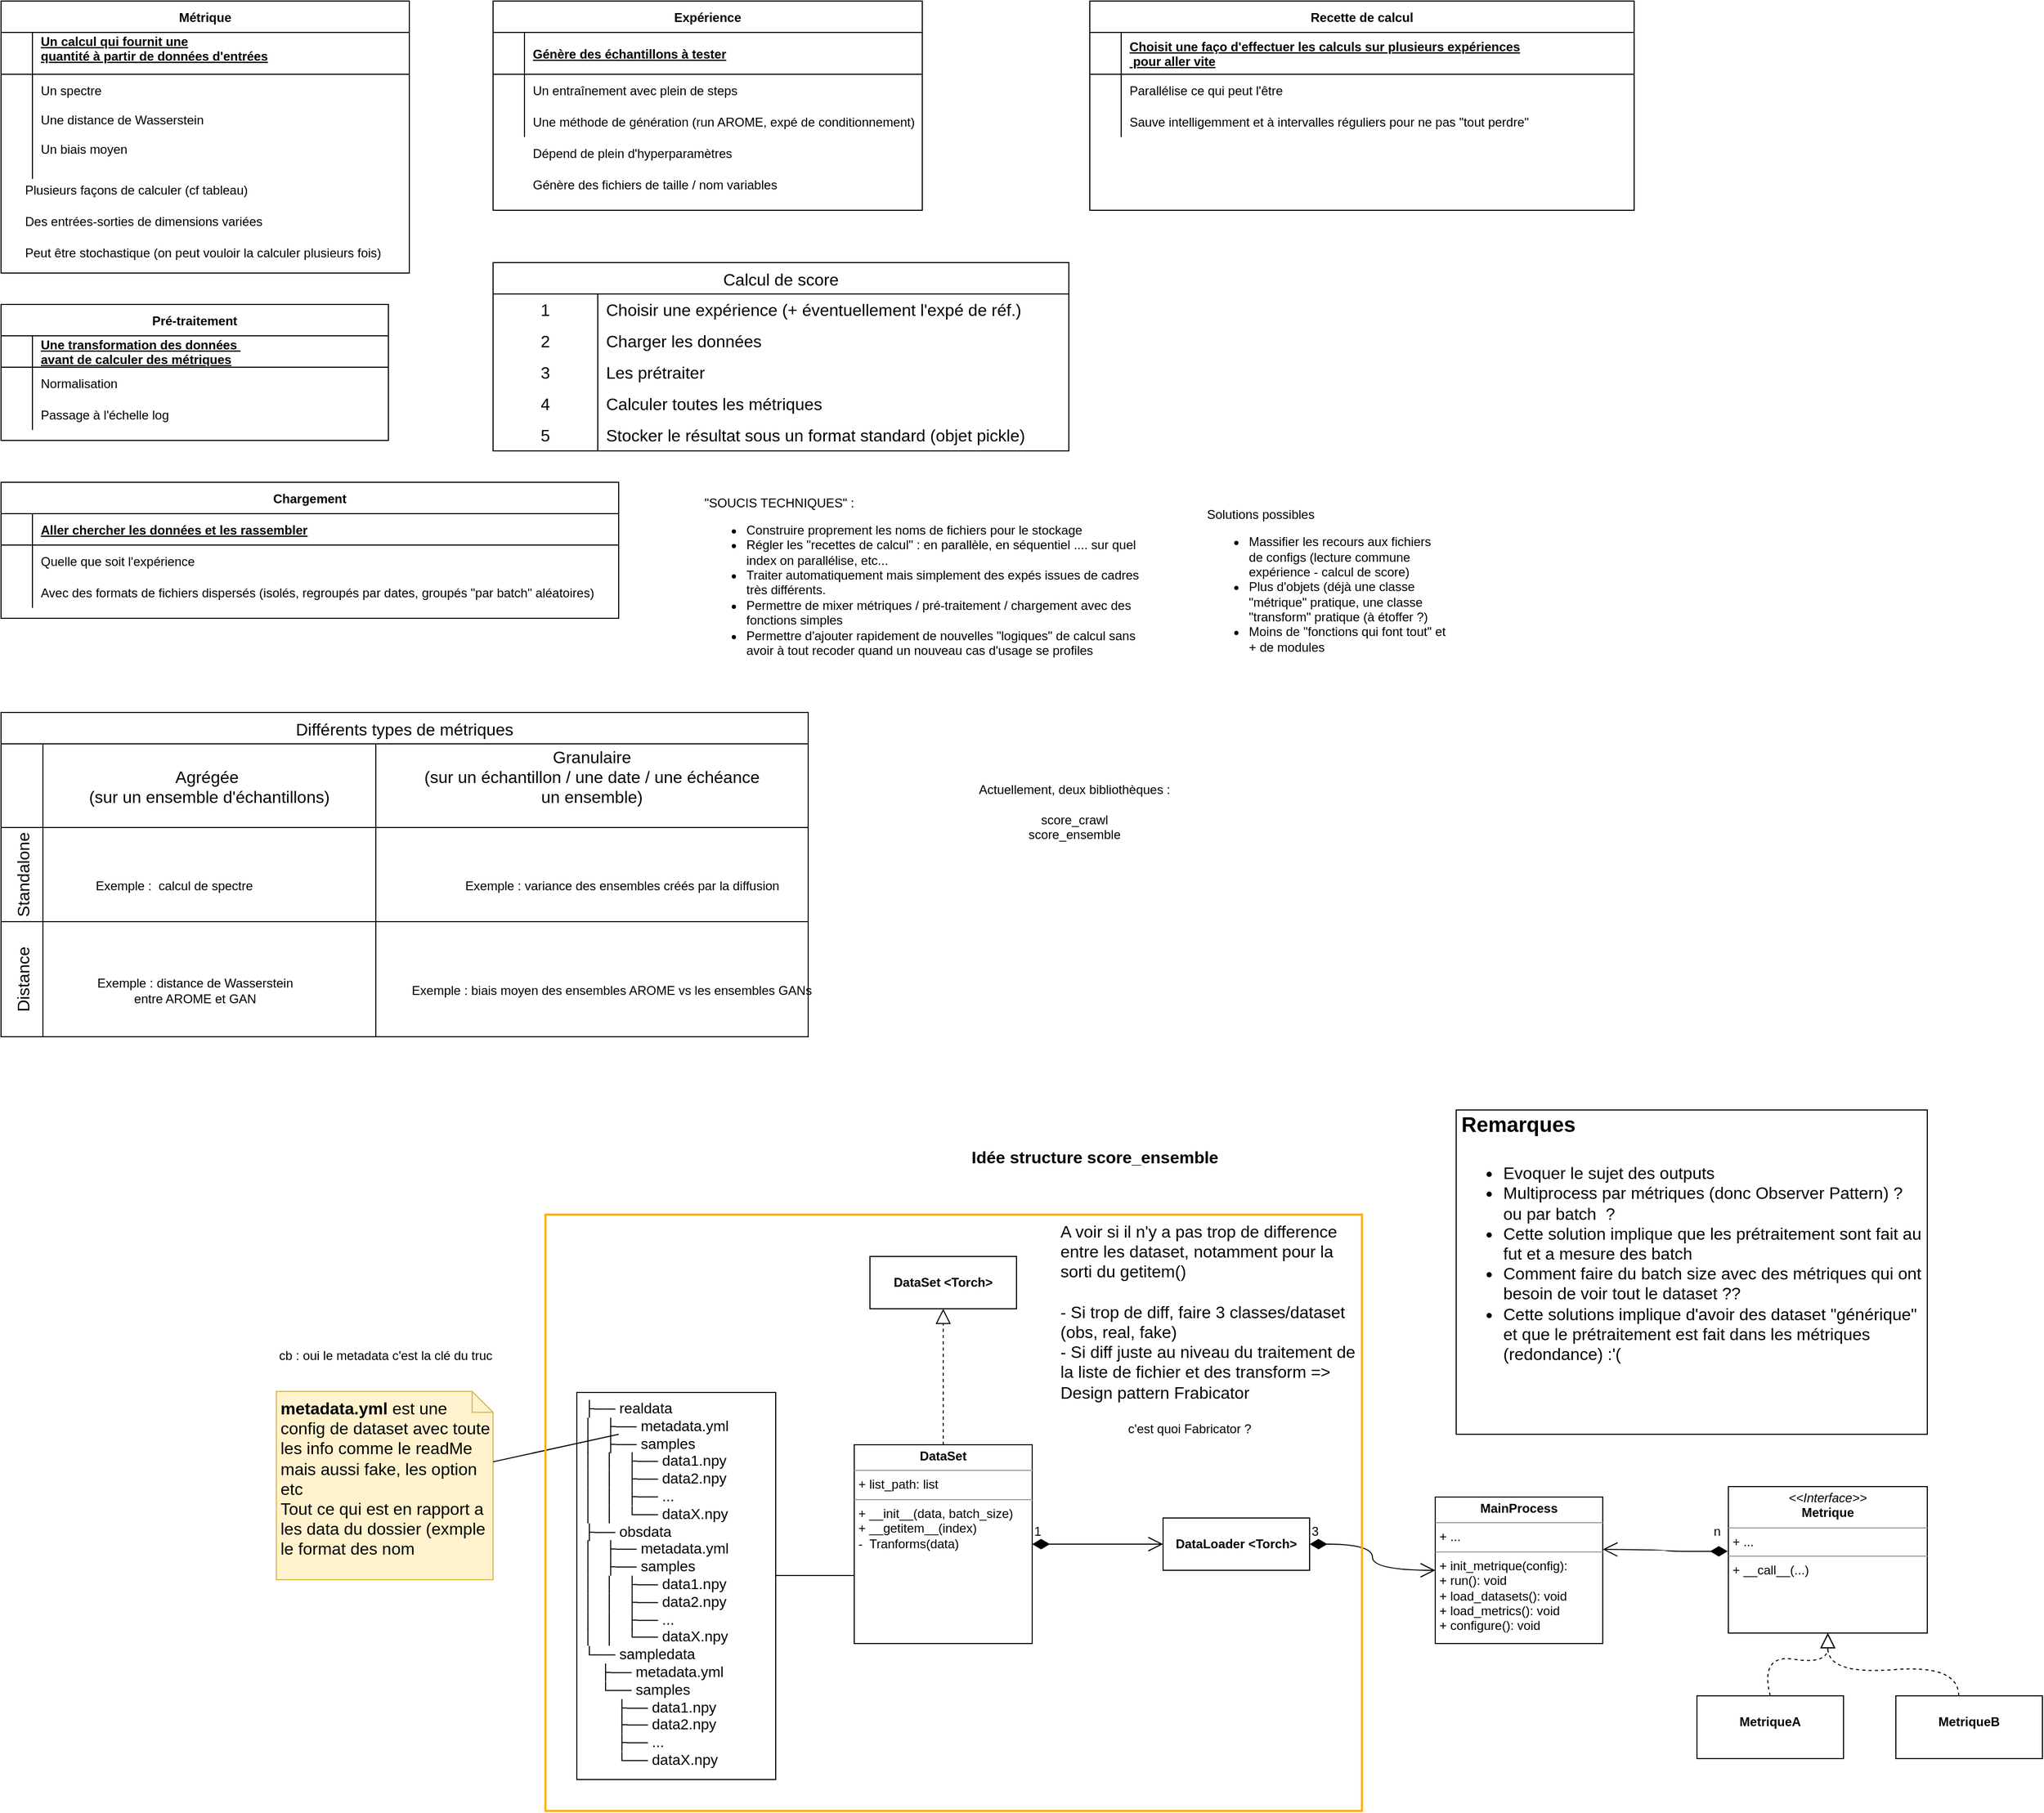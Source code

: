 <mxfile version="22.1.7" type="github">
  <diagram id="R2lEEEUBdFMjLlhIrx00" name="Page-1">
    <mxGraphModel dx="2373" dy="1340" grid="1" gridSize="10" guides="1" tooltips="1" connect="1" arrows="1" fold="1" page="1" pageScale="1" pageWidth="850" pageHeight="1100" math="0" shadow="0" extFonts="Permanent Marker^https://fonts.googleapis.com/css?family=Permanent+Marker">
      <root>
        <mxCell id="0" />
        <mxCell id="1" parent="0" />
        <mxCell id="C-vyLk0tnHw3VtMMgP7b-13" value="Pré-traitement" style="shape=table;startSize=30;container=1;collapsible=1;childLayout=tableLayout;fixedRows=1;rowLines=0;fontStyle=1;align=center;resizeLast=1;" parent="1" vertex="1">
          <mxGeometry x="10" y="300" width="370" height="130" as="geometry" />
        </mxCell>
        <mxCell id="C-vyLk0tnHw3VtMMgP7b-14" value="" style="shape=partialRectangle;collapsible=0;dropTarget=0;pointerEvents=0;fillColor=none;points=[[0,0.5],[1,0.5]];portConstraint=eastwest;top=0;left=0;right=0;bottom=1;" parent="C-vyLk0tnHw3VtMMgP7b-13" vertex="1">
          <mxGeometry y="30" width="370" height="30" as="geometry" />
        </mxCell>
        <mxCell id="C-vyLk0tnHw3VtMMgP7b-15" value="" style="shape=partialRectangle;overflow=hidden;connectable=0;fillColor=none;top=0;left=0;bottom=0;right=0;fontStyle=1;" parent="C-vyLk0tnHw3VtMMgP7b-14" vertex="1">
          <mxGeometry width="30" height="30" as="geometry">
            <mxRectangle width="30" height="30" as="alternateBounds" />
          </mxGeometry>
        </mxCell>
        <mxCell id="C-vyLk0tnHw3VtMMgP7b-16" value="Une transformation des données &#xa;avant de calculer des métriques" style="shape=partialRectangle;overflow=hidden;connectable=0;fillColor=none;top=0;left=0;bottom=0;right=0;align=left;spacingLeft=6;fontStyle=5;" parent="C-vyLk0tnHw3VtMMgP7b-14" vertex="1">
          <mxGeometry x="30" width="340" height="30" as="geometry">
            <mxRectangle width="340" height="30" as="alternateBounds" />
          </mxGeometry>
        </mxCell>
        <mxCell id="C-vyLk0tnHw3VtMMgP7b-17" value="" style="shape=partialRectangle;collapsible=0;dropTarget=0;pointerEvents=0;fillColor=none;points=[[0,0.5],[1,0.5]];portConstraint=eastwest;top=0;left=0;right=0;bottom=0;" parent="C-vyLk0tnHw3VtMMgP7b-13" vertex="1">
          <mxGeometry y="60" width="370" height="30" as="geometry" />
        </mxCell>
        <mxCell id="C-vyLk0tnHw3VtMMgP7b-18" value="" style="shape=partialRectangle;overflow=hidden;connectable=0;fillColor=none;top=0;left=0;bottom=0;right=0;" parent="C-vyLk0tnHw3VtMMgP7b-17" vertex="1">
          <mxGeometry width="30" height="30" as="geometry">
            <mxRectangle width="30" height="30" as="alternateBounds" />
          </mxGeometry>
        </mxCell>
        <mxCell id="C-vyLk0tnHw3VtMMgP7b-19" value="Normalisation" style="shape=partialRectangle;overflow=hidden;connectable=0;fillColor=none;top=0;left=0;bottom=0;right=0;align=left;spacingLeft=6;" parent="C-vyLk0tnHw3VtMMgP7b-17" vertex="1">
          <mxGeometry x="30" width="340" height="30" as="geometry">
            <mxRectangle width="340" height="30" as="alternateBounds" />
          </mxGeometry>
        </mxCell>
        <mxCell id="C-vyLk0tnHw3VtMMgP7b-20" value="" style="shape=partialRectangle;collapsible=0;dropTarget=0;pointerEvents=0;fillColor=none;points=[[0,0.5],[1,0.5]];portConstraint=eastwest;top=0;left=0;right=0;bottom=0;" parent="C-vyLk0tnHw3VtMMgP7b-13" vertex="1">
          <mxGeometry y="90" width="370" height="30" as="geometry" />
        </mxCell>
        <mxCell id="C-vyLk0tnHw3VtMMgP7b-21" value="" style="shape=partialRectangle;overflow=hidden;connectable=0;fillColor=none;top=0;left=0;bottom=0;right=0;" parent="C-vyLk0tnHw3VtMMgP7b-20" vertex="1">
          <mxGeometry width="30" height="30" as="geometry">
            <mxRectangle width="30" height="30" as="alternateBounds" />
          </mxGeometry>
        </mxCell>
        <mxCell id="C-vyLk0tnHw3VtMMgP7b-22" value="Passage à l&#39;échelle log" style="shape=partialRectangle;overflow=hidden;connectable=0;fillColor=none;top=0;left=0;bottom=0;right=0;align=left;spacingLeft=6;" parent="C-vyLk0tnHw3VtMMgP7b-20" vertex="1">
          <mxGeometry x="30" width="340" height="30" as="geometry">
            <mxRectangle width="340" height="30" as="alternateBounds" />
          </mxGeometry>
        </mxCell>
        <mxCell id="C-vyLk0tnHw3VtMMgP7b-23" value="Métrique" style="shape=table;startSize=30;container=1;collapsible=1;childLayout=tableLayout;fixedRows=1;rowLines=0;fontStyle=1;align=center;resizeLast=1;" parent="1" vertex="1">
          <mxGeometry x="10" y="10" width="390" height="260" as="geometry" />
        </mxCell>
        <mxCell id="C-vyLk0tnHw3VtMMgP7b-24" value="" style="shape=partialRectangle;collapsible=0;dropTarget=0;pointerEvents=0;fillColor=none;points=[[0,0.5],[1,0.5]];portConstraint=eastwest;top=0;left=0;right=0;bottom=1;" parent="C-vyLk0tnHw3VtMMgP7b-23" vertex="1">
          <mxGeometry y="30" width="390" height="40" as="geometry" />
        </mxCell>
        <mxCell id="C-vyLk0tnHw3VtMMgP7b-25" value="" style="shape=partialRectangle;overflow=hidden;connectable=0;fillColor=none;top=0;left=0;bottom=0;right=0;fontStyle=1;" parent="C-vyLk0tnHw3VtMMgP7b-24" vertex="1">
          <mxGeometry width="30" height="40" as="geometry">
            <mxRectangle width="30" height="40" as="alternateBounds" />
          </mxGeometry>
        </mxCell>
        <mxCell id="C-vyLk0tnHw3VtMMgP7b-26" value="Un calcul qui fournit une &#xa;quantité à partir de données d&#39;entrées&#xa;&#xa;" style="shape=partialRectangle;overflow=hidden;connectable=0;fillColor=none;top=0;left=0;bottom=0;right=0;align=left;spacingLeft=6;fontStyle=5;" parent="C-vyLk0tnHw3VtMMgP7b-24" vertex="1">
          <mxGeometry x="30" width="360" height="40" as="geometry">
            <mxRectangle width="360" height="40" as="alternateBounds" />
          </mxGeometry>
        </mxCell>
        <mxCell id="C-vyLk0tnHw3VtMMgP7b-27" value="" style="shape=partialRectangle;collapsible=0;dropTarget=0;pointerEvents=0;fillColor=none;points=[[0,0.5],[1,0.5]];portConstraint=eastwest;top=0;left=0;right=0;bottom=0;" parent="C-vyLk0tnHw3VtMMgP7b-23" vertex="1">
          <mxGeometry y="70" width="390" height="100" as="geometry" />
        </mxCell>
        <mxCell id="C-vyLk0tnHw3VtMMgP7b-28" value="" style="shape=partialRectangle;overflow=hidden;connectable=0;fillColor=none;top=0;left=0;bottom=0;right=0;" parent="C-vyLk0tnHw3VtMMgP7b-27" vertex="1">
          <mxGeometry width="30" height="100" as="geometry">
            <mxRectangle width="30" height="100" as="alternateBounds" />
          </mxGeometry>
        </mxCell>
        <mxCell id="C-vyLk0tnHw3VtMMgP7b-29" value="Un spectre&#xa;&#xa;Une distance de Wasserstein&#xa;&#xa;Un biais moyen&#xa;" style="shape=partialRectangle;overflow=hidden;connectable=0;fillColor=none;top=0;left=0;bottom=0;right=0;align=left;spacingLeft=6;" parent="C-vyLk0tnHw3VtMMgP7b-27" vertex="1">
          <mxGeometry x="30" width="360" height="100" as="geometry">
            <mxRectangle width="360" height="100" as="alternateBounds" />
          </mxGeometry>
        </mxCell>
        <mxCell id="Dty2nUIaQpJQFnj-gWar-9" value="Plusieurs façons de calculer (cf tableau)" style="shape=partialRectangle;overflow=hidden;connectable=0;fillColor=none;top=0;left=0;bottom=0;right=0;align=left;spacingLeft=6;" parent="1" vertex="1">
          <mxGeometry x="25" y="180" width="340" height="20" as="geometry">
            <mxRectangle width="340" height="20" as="alternateBounds" />
          </mxGeometry>
        </mxCell>
        <mxCell id="Dty2nUIaQpJQFnj-gWar-10" value="" style="group" parent="1" vertex="1" connectable="0">
          <mxGeometry x="480" y="10" width="410" height="200" as="geometry" />
        </mxCell>
        <mxCell id="C-vyLk0tnHw3VtMMgP7b-2" value="Expérience" style="shape=table;startSize=30;container=1;collapsible=1;childLayout=tableLayout;fixedRows=1;rowLines=0;fontStyle=1;align=center;resizeLast=1;" parent="Dty2nUIaQpJQFnj-gWar-10" vertex="1">
          <mxGeometry width="410" height="200" as="geometry" />
        </mxCell>
        <mxCell id="C-vyLk0tnHw3VtMMgP7b-3" value="" style="shape=partialRectangle;collapsible=0;dropTarget=0;pointerEvents=0;fillColor=none;points=[[0,0.5],[1,0.5]];portConstraint=eastwest;top=0;left=0;right=0;bottom=1;" parent="C-vyLk0tnHw3VtMMgP7b-2" vertex="1">
          <mxGeometry y="30" width="410" height="40" as="geometry" />
        </mxCell>
        <mxCell id="C-vyLk0tnHw3VtMMgP7b-4" value="" style="shape=partialRectangle;overflow=hidden;connectable=0;fillColor=none;top=0;left=0;bottom=0;right=0;fontStyle=1;" parent="C-vyLk0tnHw3VtMMgP7b-3" vertex="1">
          <mxGeometry width="30" height="40" as="geometry">
            <mxRectangle width="30" height="40" as="alternateBounds" />
          </mxGeometry>
        </mxCell>
        <mxCell id="C-vyLk0tnHw3VtMMgP7b-5" value="Génère des échantillons à tester" style="shape=partialRectangle;overflow=hidden;connectable=0;fillColor=none;top=0;left=0;bottom=0;right=0;align=left;spacingLeft=6;fontStyle=5;" parent="C-vyLk0tnHw3VtMMgP7b-3" vertex="1">
          <mxGeometry x="30" width="380" height="40" as="geometry">
            <mxRectangle width="380" height="40" as="alternateBounds" />
          </mxGeometry>
        </mxCell>
        <mxCell id="C-vyLk0tnHw3VtMMgP7b-6" value="" style="shape=partialRectangle;collapsible=0;dropTarget=0;pointerEvents=0;fillColor=none;points=[[0,0.5],[1,0.5]];portConstraint=eastwest;top=0;left=0;right=0;bottom=0;" parent="C-vyLk0tnHw3VtMMgP7b-2" vertex="1">
          <mxGeometry y="70" width="410" height="30" as="geometry" />
        </mxCell>
        <mxCell id="C-vyLk0tnHw3VtMMgP7b-7" value="" style="shape=partialRectangle;overflow=hidden;connectable=0;fillColor=none;top=0;left=0;bottom=0;right=0;" parent="C-vyLk0tnHw3VtMMgP7b-6" vertex="1">
          <mxGeometry width="30" height="30" as="geometry">
            <mxRectangle width="30" height="30" as="alternateBounds" />
          </mxGeometry>
        </mxCell>
        <mxCell id="C-vyLk0tnHw3VtMMgP7b-8" value="Un entraînement avec plein de steps" style="shape=partialRectangle;overflow=hidden;connectable=0;fillColor=none;top=0;left=0;bottom=0;right=0;align=left;spacingLeft=6;" parent="C-vyLk0tnHw3VtMMgP7b-6" vertex="1">
          <mxGeometry x="30" width="380" height="30" as="geometry">
            <mxRectangle width="380" height="30" as="alternateBounds" />
          </mxGeometry>
        </mxCell>
        <mxCell id="C-vyLk0tnHw3VtMMgP7b-9" value="" style="shape=partialRectangle;collapsible=0;dropTarget=0;pointerEvents=0;fillColor=none;points=[[0,0.5],[1,0.5]];portConstraint=eastwest;top=0;left=0;right=0;bottom=0;" parent="C-vyLk0tnHw3VtMMgP7b-2" vertex="1">
          <mxGeometry y="100" width="410" height="30" as="geometry" />
        </mxCell>
        <mxCell id="C-vyLk0tnHw3VtMMgP7b-10" value="" style="shape=partialRectangle;overflow=hidden;connectable=0;fillColor=none;top=0;left=0;bottom=0;right=0;" parent="C-vyLk0tnHw3VtMMgP7b-9" vertex="1">
          <mxGeometry width="30" height="30" as="geometry">
            <mxRectangle width="30" height="30" as="alternateBounds" />
          </mxGeometry>
        </mxCell>
        <mxCell id="C-vyLk0tnHw3VtMMgP7b-11" value="Une méthode de génération (run AROME, expé de conditionnement)" style="shape=partialRectangle;overflow=hidden;connectable=0;fillColor=none;top=0;left=0;bottom=0;right=0;align=left;spacingLeft=6;" parent="C-vyLk0tnHw3VtMMgP7b-9" vertex="1">
          <mxGeometry x="30" width="380" height="30" as="geometry">
            <mxRectangle width="380" height="30" as="alternateBounds" />
          </mxGeometry>
        </mxCell>
        <mxCell id="Dty2nUIaQpJQFnj-gWar-5" value="Dépend de plein d&#39;hyperparamètres" style="shape=partialRectangle;overflow=hidden;connectable=0;fillColor=none;top=0;left=0;bottom=0;right=0;align=left;spacingLeft=6;" parent="Dty2nUIaQpJQFnj-gWar-10" vertex="1">
          <mxGeometry x="30" y="130" width="220" height="30" as="geometry">
            <mxRectangle width="220" height="30" as="alternateBounds" />
          </mxGeometry>
        </mxCell>
        <mxCell id="Dty2nUIaQpJQFnj-gWar-13" value="Génère des fichiers de taille / nom variables" style="shape=partialRectangle;overflow=hidden;connectable=0;fillColor=none;top=0;left=0;bottom=0;right=0;align=left;spacingLeft=6;" parent="Dty2nUIaQpJQFnj-gWar-10" vertex="1">
          <mxGeometry x="30" y="160" width="260" height="30" as="geometry">
            <mxRectangle width="220" height="30" as="alternateBounds" />
          </mxGeometry>
        </mxCell>
        <mxCell id="Dty2nUIaQpJQFnj-gWar-12" value="Des entrées-sorties de dimensions variées" style="shape=partialRectangle;overflow=hidden;connectable=0;fillColor=none;top=0;left=0;bottom=0;right=0;align=left;spacingLeft=6;" parent="1" vertex="1">
          <mxGeometry x="25" y="210" width="340" height="20" as="geometry">
            <mxRectangle width="340" height="20" as="alternateBounds" />
          </mxGeometry>
        </mxCell>
        <mxCell id="Dty2nUIaQpJQFnj-gWar-14" value="Chargement" style="shape=table;startSize=30;container=1;collapsible=1;childLayout=tableLayout;fixedRows=1;rowLines=0;fontStyle=1;align=center;resizeLast=1;" parent="1" vertex="1">
          <mxGeometry x="10" y="470" width="590" height="130" as="geometry" />
        </mxCell>
        <mxCell id="Dty2nUIaQpJQFnj-gWar-15" value="" style="shape=partialRectangle;collapsible=0;dropTarget=0;pointerEvents=0;fillColor=none;points=[[0,0.5],[1,0.5]];portConstraint=eastwest;top=0;left=0;right=0;bottom=1;" parent="Dty2nUIaQpJQFnj-gWar-14" vertex="1">
          <mxGeometry y="30" width="590" height="30" as="geometry" />
        </mxCell>
        <mxCell id="Dty2nUIaQpJQFnj-gWar-16" value="" style="shape=partialRectangle;overflow=hidden;connectable=0;fillColor=none;top=0;left=0;bottom=0;right=0;fontStyle=1;" parent="Dty2nUIaQpJQFnj-gWar-15" vertex="1">
          <mxGeometry width="30" height="30" as="geometry">
            <mxRectangle width="30" height="30" as="alternateBounds" />
          </mxGeometry>
        </mxCell>
        <mxCell id="Dty2nUIaQpJQFnj-gWar-17" value="Aller chercher les données et les rassembler" style="shape=partialRectangle;overflow=hidden;connectable=0;fillColor=none;top=0;left=0;bottom=0;right=0;align=left;spacingLeft=6;fontStyle=5;" parent="Dty2nUIaQpJQFnj-gWar-15" vertex="1">
          <mxGeometry x="30" width="560" height="30" as="geometry">
            <mxRectangle width="560" height="30" as="alternateBounds" />
          </mxGeometry>
        </mxCell>
        <mxCell id="Dty2nUIaQpJQFnj-gWar-18" value="" style="shape=partialRectangle;collapsible=0;dropTarget=0;pointerEvents=0;fillColor=none;points=[[0,0.5],[1,0.5]];portConstraint=eastwest;top=0;left=0;right=0;bottom=0;" parent="Dty2nUIaQpJQFnj-gWar-14" vertex="1">
          <mxGeometry y="60" width="590" height="30" as="geometry" />
        </mxCell>
        <mxCell id="Dty2nUIaQpJQFnj-gWar-19" value="" style="shape=partialRectangle;overflow=hidden;connectable=0;fillColor=none;top=0;left=0;bottom=0;right=0;" parent="Dty2nUIaQpJQFnj-gWar-18" vertex="1">
          <mxGeometry width="30" height="30" as="geometry">
            <mxRectangle width="30" height="30" as="alternateBounds" />
          </mxGeometry>
        </mxCell>
        <mxCell id="Dty2nUIaQpJQFnj-gWar-20" value="Quelle que soit l&#39;expérience" style="shape=partialRectangle;overflow=hidden;connectable=0;fillColor=none;top=0;left=0;bottom=0;right=0;align=left;spacingLeft=6;" parent="Dty2nUIaQpJQFnj-gWar-18" vertex="1">
          <mxGeometry x="30" width="560" height="30" as="geometry">
            <mxRectangle width="560" height="30" as="alternateBounds" />
          </mxGeometry>
        </mxCell>
        <mxCell id="Dty2nUIaQpJQFnj-gWar-21" value="" style="shape=partialRectangle;collapsible=0;dropTarget=0;pointerEvents=0;fillColor=none;points=[[0,0.5],[1,0.5]];portConstraint=eastwest;top=0;left=0;right=0;bottom=0;" parent="Dty2nUIaQpJQFnj-gWar-14" vertex="1">
          <mxGeometry y="90" width="590" height="30" as="geometry" />
        </mxCell>
        <mxCell id="Dty2nUIaQpJQFnj-gWar-22" value="" style="shape=partialRectangle;overflow=hidden;connectable=0;fillColor=none;top=0;left=0;bottom=0;right=0;" parent="Dty2nUIaQpJQFnj-gWar-21" vertex="1">
          <mxGeometry width="30" height="30" as="geometry">
            <mxRectangle width="30" height="30" as="alternateBounds" />
          </mxGeometry>
        </mxCell>
        <mxCell id="Dty2nUIaQpJQFnj-gWar-23" value="Avec des formats de fichiers dispersés (isolés, regroupés par dates, groupés &quot;par batch&quot; aléatoires)" style="shape=partialRectangle;overflow=hidden;connectable=0;fillColor=none;top=0;left=0;bottom=0;right=0;align=left;spacingLeft=6;" parent="Dty2nUIaQpJQFnj-gWar-21" vertex="1">
          <mxGeometry x="30" width="560" height="30" as="geometry">
            <mxRectangle width="560" height="30" as="alternateBounds" />
          </mxGeometry>
        </mxCell>
        <mxCell id="Dty2nUIaQpJQFnj-gWar-24" value="Peut être stochastique (on peut vouloir la calculer plusieurs fois)" style="shape=partialRectangle;overflow=hidden;connectable=0;fillColor=none;top=0;left=0;bottom=0;right=0;align=left;spacingLeft=6;" parent="1" vertex="1">
          <mxGeometry x="25" y="240" width="355" height="20" as="geometry">
            <mxRectangle width="340" height="20" as="alternateBounds" />
          </mxGeometry>
        </mxCell>
        <mxCell id="Dty2nUIaQpJQFnj-gWar-51" value="Différents types de métriques" style="shape=table;childLayout=tableLayout;startSize=30;collapsible=0;recursiveResize=0;expand=0;fontSize=16;" parent="1" vertex="1">
          <mxGeometry x="10" y="690" width="771" height="310" as="geometry" />
        </mxCell>
        <mxCell id="Dty2nUIaQpJQFnj-gWar-52" value="" style="shape=tableRow;horizontal=0;swimlaneHead=0;swimlaneBody=0;top=0;left=0;strokeColor=inherit;bottom=0;right=0;dropTarget=0;fontStyle=0;fillColor=none;points=[[0,0.5],[1,0.5]];portConstraint=eastwest;startSize=40;collapsible=0;recursiveResize=0;expand=0;fontSize=16;" parent="Dty2nUIaQpJQFnj-gWar-51" vertex="1">
          <mxGeometry y="30" width="771" height="80" as="geometry" />
        </mxCell>
        <mxCell id="Dty2nUIaQpJQFnj-gWar-53" value="Agrégée &#xa;(sur un ensemble d&#39;échantillons)" style="swimlane;swimlaneHead=0;swimlaneBody=0;fontStyle=0;strokeColor=inherit;connectable=0;fillColor=none;startSize=120;collapsible=0;recursiveResize=0;expand=0;fontSize=16;" parent="Dty2nUIaQpJQFnj-gWar-52" vertex="1">
          <mxGeometry x="40" width="318" height="80" as="geometry">
            <mxRectangle width="318" height="80" as="alternateBounds" />
          </mxGeometry>
        </mxCell>
        <mxCell id="Dty2nUIaQpJQFnj-gWar-54" value="Granulaire&#xa;(sur un échantillon / une date / une échéance&#xa;un ensemble)&#xa;" style="swimlane;swimlaneHead=0;swimlaneBody=0;fontStyle=0;strokeColor=inherit;connectable=0;fillColor=none;startSize=120;collapsible=0;recursiveResize=0;expand=0;fontSize=16;" parent="Dty2nUIaQpJQFnj-gWar-52" vertex="1">
          <mxGeometry x="358" width="413" height="80" as="geometry">
            <mxRectangle width="413" height="80" as="alternateBounds" />
          </mxGeometry>
        </mxCell>
        <mxCell id="Dty2nUIaQpJQFnj-gWar-56" value="Standalone" style="shape=tableRow;horizontal=0;swimlaneHead=0;swimlaneBody=0;top=0;left=0;strokeColor=inherit;bottom=0;right=0;dropTarget=0;fontStyle=0;fillColor=none;points=[[0,0.5],[1,0.5]];portConstraint=eastwest;startSize=40;collapsible=0;recursiveResize=0;expand=0;fontSize=16;" parent="Dty2nUIaQpJQFnj-gWar-51" vertex="1">
          <mxGeometry y="110" width="771" height="90" as="geometry" />
        </mxCell>
        <mxCell id="Dty2nUIaQpJQFnj-gWar-57" value="" style="swimlane;swimlaneHead=0;swimlaneBody=0;fontStyle=0;connectable=0;strokeColor=inherit;fillColor=none;startSize=0;collapsible=0;recursiveResize=0;expand=0;fontSize=16;" parent="Dty2nUIaQpJQFnj-gWar-56" vertex="1">
          <mxGeometry x="40" width="318" height="90" as="geometry">
            <mxRectangle width="318" height="90" as="alternateBounds" />
          </mxGeometry>
        </mxCell>
        <mxCell id="Dty2nUIaQpJQFnj-gWar-64" value="Exemple :&amp;nbsp; calcul de spectre" style="text;html=1;align=center;verticalAlign=middle;resizable=0;points=[];autosize=1;strokeColor=none;fillColor=none;" parent="Dty2nUIaQpJQFnj-gWar-57" vertex="1">
          <mxGeometry x="40" y="41" width="170" height="30" as="geometry" />
        </mxCell>
        <mxCell id="Dty2nUIaQpJQFnj-gWar-58" value="" style="swimlane;swimlaneHead=0;swimlaneBody=0;fontStyle=0;connectable=0;strokeColor=inherit;fillColor=none;startSize=0;collapsible=0;recursiveResize=0;expand=0;fontSize=16;" parent="Dty2nUIaQpJQFnj-gWar-56" vertex="1">
          <mxGeometry x="358" width="413" height="90" as="geometry">
            <mxRectangle width="413" height="90" as="alternateBounds" />
          </mxGeometry>
        </mxCell>
        <mxCell id="Dty2nUIaQpJQFnj-gWar-67" value="Exemple : variance des ensembles créés par la diffusion" style="text;html=1;align=center;verticalAlign=middle;resizable=0;points=[];autosize=1;strokeColor=none;fillColor=none;" parent="Dty2nUIaQpJQFnj-gWar-58" vertex="1">
          <mxGeometry x="75" y="41" width="320" height="30" as="geometry" />
        </mxCell>
        <mxCell id="Dty2nUIaQpJQFnj-gWar-60" value="Distance" style="shape=tableRow;horizontal=0;swimlaneHead=0;swimlaneBody=0;top=0;left=0;strokeColor=inherit;bottom=0;right=0;dropTarget=0;fontStyle=0;fillColor=none;points=[[0,0.5],[1,0.5]];portConstraint=eastwest;startSize=40;collapsible=0;recursiveResize=0;expand=0;fontSize=16;" parent="Dty2nUIaQpJQFnj-gWar-51" vertex="1">
          <mxGeometry y="200" width="771" height="110" as="geometry" />
        </mxCell>
        <mxCell id="Dty2nUIaQpJQFnj-gWar-61" value="" style="swimlane;swimlaneHead=0;swimlaneBody=0;fontStyle=0;connectable=0;strokeColor=inherit;fillColor=none;startSize=0;collapsible=0;recursiveResize=0;expand=0;fontSize=16;" parent="Dty2nUIaQpJQFnj-gWar-60" vertex="1">
          <mxGeometry x="40" width="318" height="110" as="geometry">
            <mxRectangle width="318" height="110" as="alternateBounds" />
          </mxGeometry>
        </mxCell>
        <mxCell id="Dty2nUIaQpJQFnj-gWar-66" value="&lt;div&gt;Exemple : distance de Wasserstein&lt;/div&gt;entre AROME et GAN" style="text;html=1;align=center;verticalAlign=middle;resizable=0;points=[];autosize=1;strokeColor=none;fillColor=none;" parent="Dty2nUIaQpJQFnj-gWar-61" vertex="1">
          <mxGeometry x="40" y="45.5" width="210" height="40" as="geometry" />
        </mxCell>
        <mxCell id="Dty2nUIaQpJQFnj-gWar-62" value="" style="swimlane;swimlaneHead=0;swimlaneBody=0;fontStyle=0;connectable=0;strokeColor=inherit;fillColor=none;startSize=0;collapsible=0;recursiveResize=0;expand=0;fontSize=16;" parent="Dty2nUIaQpJQFnj-gWar-60" vertex="1">
          <mxGeometry x="358" width="413" height="110" as="geometry">
            <mxRectangle width="413" height="110" as="alternateBounds" />
          </mxGeometry>
        </mxCell>
        <mxCell id="Dty2nUIaQpJQFnj-gWar-68" value="Exemple : biais moyen des ensembles AROME vs les ensembles GANs" style="text;html=1;align=center;verticalAlign=middle;resizable=0;points=[];autosize=1;strokeColor=none;fillColor=none;" parent="Dty2nUIaQpJQFnj-gWar-62" vertex="1">
          <mxGeometry x="25" y="50.5" width="400" height="30" as="geometry" />
        </mxCell>
        <mxCell id="Dty2nUIaQpJQFnj-gWar-70" value="Calcul de score" style="shape=table;startSize=30;container=1;collapsible=0;childLayout=tableLayout;fixedRows=1;rowLines=0;fontStyle=0;strokeColor=default;fontSize=16;" parent="1" vertex="1">
          <mxGeometry x="480" y="260" width="550" height="180" as="geometry" />
        </mxCell>
        <mxCell id="Dty2nUIaQpJQFnj-gWar-71" value="" style="shape=tableRow;horizontal=0;startSize=0;swimlaneHead=0;swimlaneBody=0;top=0;left=0;bottom=0;right=0;collapsible=0;dropTarget=0;fillColor=none;points=[[0,0.5],[1,0.5]];portConstraint=eastwest;strokeColor=inherit;fontSize=16;" parent="Dty2nUIaQpJQFnj-gWar-70" vertex="1">
          <mxGeometry y="30" width="550" height="30" as="geometry" />
        </mxCell>
        <mxCell id="Dty2nUIaQpJQFnj-gWar-72" value="1" style="shape=partialRectangle;html=1;whiteSpace=wrap;connectable=0;fillColor=none;top=0;left=0;bottom=0;right=0;overflow=hidden;pointerEvents=1;strokeColor=inherit;fontSize=16;" parent="Dty2nUIaQpJQFnj-gWar-71" vertex="1">
          <mxGeometry width="100" height="30" as="geometry">
            <mxRectangle width="100" height="30" as="alternateBounds" />
          </mxGeometry>
        </mxCell>
        <mxCell id="Dty2nUIaQpJQFnj-gWar-73" value="Choisir une expérience (+ éventuellement l&#39;expé de réf.)" style="shape=partialRectangle;html=1;whiteSpace=wrap;connectable=0;fillColor=none;top=0;left=0;bottom=0;right=0;align=left;spacingLeft=6;overflow=hidden;strokeColor=inherit;fontSize=16;" parent="Dty2nUIaQpJQFnj-gWar-71" vertex="1">
          <mxGeometry x="100" width="450" height="30" as="geometry">
            <mxRectangle width="450" height="30" as="alternateBounds" />
          </mxGeometry>
        </mxCell>
        <mxCell id="Dty2nUIaQpJQFnj-gWar-74" value="" style="shape=tableRow;horizontal=0;startSize=0;swimlaneHead=0;swimlaneBody=0;top=0;left=0;bottom=0;right=0;collapsible=0;dropTarget=0;fillColor=none;points=[[0,0.5],[1,0.5]];portConstraint=eastwest;strokeColor=inherit;fontSize=16;" parent="Dty2nUIaQpJQFnj-gWar-70" vertex="1">
          <mxGeometry y="60" width="550" height="30" as="geometry" />
        </mxCell>
        <mxCell id="Dty2nUIaQpJQFnj-gWar-75" value="2" style="shape=partialRectangle;html=1;whiteSpace=wrap;connectable=0;fillColor=none;top=0;left=0;bottom=0;right=0;overflow=hidden;strokeColor=inherit;fontSize=16;" parent="Dty2nUIaQpJQFnj-gWar-74" vertex="1">
          <mxGeometry width="100" height="30" as="geometry">
            <mxRectangle width="100" height="30" as="alternateBounds" />
          </mxGeometry>
        </mxCell>
        <mxCell id="Dty2nUIaQpJQFnj-gWar-76" value="Charger les données" style="shape=partialRectangle;html=1;whiteSpace=wrap;connectable=0;fillColor=none;top=0;left=0;bottom=0;right=0;align=left;spacingLeft=6;overflow=hidden;strokeColor=inherit;fontSize=16;" parent="Dty2nUIaQpJQFnj-gWar-74" vertex="1">
          <mxGeometry x="100" width="450" height="30" as="geometry">
            <mxRectangle width="450" height="30" as="alternateBounds" />
          </mxGeometry>
        </mxCell>
        <mxCell id="Dty2nUIaQpJQFnj-gWar-77" value="" style="shape=tableRow;horizontal=0;startSize=0;swimlaneHead=0;swimlaneBody=0;top=0;left=0;bottom=0;right=0;collapsible=0;dropTarget=0;fillColor=none;points=[[0,0.5],[1,0.5]];portConstraint=eastwest;strokeColor=inherit;fontSize=16;" parent="Dty2nUIaQpJQFnj-gWar-70" vertex="1">
          <mxGeometry y="90" width="550" height="30" as="geometry" />
        </mxCell>
        <mxCell id="Dty2nUIaQpJQFnj-gWar-78" value="3" style="shape=partialRectangle;html=1;whiteSpace=wrap;connectable=0;fillColor=none;top=0;left=0;bottom=0;right=0;overflow=hidden;strokeColor=inherit;fontSize=16;" parent="Dty2nUIaQpJQFnj-gWar-77" vertex="1">
          <mxGeometry width="100" height="30" as="geometry">
            <mxRectangle width="100" height="30" as="alternateBounds" />
          </mxGeometry>
        </mxCell>
        <mxCell id="Dty2nUIaQpJQFnj-gWar-79" value="Les prétraiter" style="shape=partialRectangle;html=1;whiteSpace=wrap;connectable=0;fillColor=none;top=0;left=0;bottom=0;right=0;align=left;spacingLeft=6;overflow=hidden;strokeColor=inherit;fontSize=16;" parent="Dty2nUIaQpJQFnj-gWar-77" vertex="1">
          <mxGeometry x="100" width="450" height="30" as="geometry">
            <mxRectangle width="450" height="30" as="alternateBounds" />
          </mxGeometry>
        </mxCell>
        <mxCell id="Dty2nUIaQpJQFnj-gWar-83" style="shape=tableRow;horizontal=0;startSize=0;swimlaneHead=0;swimlaneBody=0;top=0;left=0;bottom=0;right=0;collapsible=0;dropTarget=0;fillColor=none;points=[[0,0.5],[1,0.5]];portConstraint=eastwest;strokeColor=inherit;fontSize=16;" parent="Dty2nUIaQpJQFnj-gWar-70" vertex="1">
          <mxGeometry y="120" width="550" height="30" as="geometry" />
        </mxCell>
        <mxCell id="Dty2nUIaQpJQFnj-gWar-84" value="4" style="shape=partialRectangle;html=1;whiteSpace=wrap;connectable=0;fillColor=none;top=0;left=0;bottom=0;right=0;overflow=hidden;strokeColor=inherit;fontSize=16;" parent="Dty2nUIaQpJQFnj-gWar-83" vertex="1">
          <mxGeometry width="100" height="30" as="geometry">
            <mxRectangle width="100" height="30" as="alternateBounds" />
          </mxGeometry>
        </mxCell>
        <mxCell id="Dty2nUIaQpJQFnj-gWar-85" value="Calculer toutes les métriques" style="shape=partialRectangle;html=1;whiteSpace=wrap;connectable=0;fillColor=none;top=0;left=0;bottom=0;right=0;align=left;spacingLeft=6;overflow=hidden;strokeColor=inherit;fontSize=16;" parent="Dty2nUIaQpJQFnj-gWar-83" vertex="1">
          <mxGeometry x="100" width="450" height="30" as="geometry">
            <mxRectangle width="450" height="30" as="alternateBounds" />
          </mxGeometry>
        </mxCell>
        <mxCell id="Dty2nUIaQpJQFnj-gWar-80" style="shape=tableRow;horizontal=0;startSize=0;swimlaneHead=0;swimlaneBody=0;top=0;left=0;bottom=0;right=0;collapsible=0;dropTarget=0;fillColor=none;points=[[0,0.5],[1,0.5]];portConstraint=eastwest;strokeColor=inherit;fontSize=16;" parent="Dty2nUIaQpJQFnj-gWar-70" vertex="1">
          <mxGeometry y="150" width="550" height="30" as="geometry" />
        </mxCell>
        <mxCell id="Dty2nUIaQpJQFnj-gWar-81" value="5" style="shape=partialRectangle;html=1;whiteSpace=wrap;connectable=0;fillColor=none;top=0;left=0;bottom=0;right=0;overflow=hidden;strokeColor=inherit;fontSize=16;" parent="Dty2nUIaQpJQFnj-gWar-80" vertex="1">
          <mxGeometry width="100" height="30" as="geometry">
            <mxRectangle width="100" height="30" as="alternateBounds" />
          </mxGeometry>
        </mxCell>
        <mxCell id="Dty2nUIaQpJQFnj-gWar-82" value="Stocker le résultat sous un format standard (objet pickle)" style="shape=partialRectangle;html=1;whiteSpace=wrap;connectable=0;fillColor=none;top=0;left=0;bottom=0;right=0;align=left;spacingLeft=6;overflow=hidden;strokeColor=inherit;fontSize=16;" parent="Dty2nUIaQpJQFnj-gWar-80" vertex="1">
          <mxGeometry x="100" width="450" height="30" as="geometry">
            <mxRectangle width="450" height="30" as="alternateBounds" />
          </mxGeometry>
        </mxCell>
        <mxCell id="Dty2nUIaQpJQFnj-gWar-88" value="&quot;SOUCIS TECHNIQUES&quot; : &lt;br&gt;&lt;ul&gt;&lt;li&gt;Construire proprement les noms de fichiers pour le stockage&lt;br&gt;&lt;/li&gt;&lt;li&gt;Régler les &quot;recettes de calcul&quot; : en parallèle, en séquentiel .... sur quel index on parallélise, etc...&lt;br&gt;&lt;/li&gt;&lt;li&gt;Traiter automatiquement mais simplement des expés issues de cadres très différents.&lt;/li&gt;&lt;li&gt;Permettre de mixer métriques / pré-traitement / chargement avec des fonctions simples&lt;/li&gt;&lt;li&gt;Permettre d&#39;ajouter rapidement de nouvelles &quot;logiques&quot; de calcul sans avoir à tout recoder quand un nouveau cas d&#39;usage se profiles&lt;/li&gt;&lt;/ul&gt;" style="text;strokeColor=none;fillColor=none;html=1;whiteSpace=wrap;verticalAlign=middle;overflow=hidden;" parent="1" vertex="1">
          <mxGeometry x="680" y="480" width="440" height="170" as="geometry" />
        </mxCell>
        <mxCell id="Dty2nUIaQpJQFnj-gWar-89" value="&lt;div&gt;Actuellement, deux bibliothèques : &lt;br&gt;&lt;/div&gt;&lt;div&gt;&lt;br&gt;&lt;/div&gt;&lt;div&gt;score_crawl&lt;/div&gt;&lt;div&gt;score_ensemble&lt;br&gt;&lt;/div&gt;" style="text;html=1;align=center;verticalAlign=middle;resizable=0;points=[];autosize=1;strokeColor=none;fillColor=none;" parent="1" vertex="1">
          <mxGeometry x="930" y="750" width="210" height="70" as="geometry" />
        </mxCell>
        <mxCell id="Dty2nUIaQpJQFnj-gWar-90" value="Solutions possibles&lt;br&gt;&lt;ul&gt;&lt;li&gt;Massifier les recours aux fichiers de configs (lecture commune expérience - calcul de score)&lt;br&gt;&lt;/li&gt;&lt;li&gt;Plus d&#39;objets (déjà une classe &quot;métrique&quot; pratique, une classe &quot;transform&quot; pratique (à étoffer ?)&lt;/li&gt;&lt;li&gt;Moins de &quot;fonctions qui font tout&quot; et + de modules&lt;br&gt;&lt;/li&gt;&lt;/ul&gt;" style="text;strokeColor=none;fillColor=none;html=1;whiteSpace=wrap;verticalAlign=middle;overflow=hidden;" parent="1" vertex="1">
          <mxGeometry x="1160" y="480" width="230" height="180" as="geometry" />
        </mxCell>
        <mxCell id="3FEk7W53JQWkcqwtEUru-1" value="" style="group" parent="1" vertex="1" connectable="0">
          <mxGeometry x="1050" y="10" width="520" height="200" as="geometry" />
        </mxCell>
        <mxCell id="3FEk7W53JQWkcqwtEUru-2" value="Recette de calcul" style="shape=table;startSize=30;container=1;collapsible=1;childLayout=tableLayout;fixedRows=1;rowLines=0;fontStyle=1;align=center;resizeLast=1;" parent="3FEk7W53JQWkcqwtEUru-1" vertex="1">
          <mxGeometry width="520" height="200" as="geometry" />
        </mxCell>
        <mxCell id="3FEk7W53JQWkcqwtEUru-3" value="" style="shape=partialRectangle;collapsible=0;dropTarget=0;pointerEvents=0;fillColor=none;points=[[0,0.5],[1,0.5]];portConstraint=eastwest;top=0;left=0;right=0;bottom=1;" parent="3FEk7W53JQWkcqwtEUru-2" vertex="1">
          <mxGeometry y="30" width="520" height="40" as="geometry" />
        </mxCell>
        <mxCell id="3FEk7W53JQWkcqwtEUru-4" value="" style="shape=partialRectangle;overflow=hidden;connectable=0;fillColor=none;top=0;left=0;bottom=0;right=0;fontStyle=1;" parent="3FEk7W53JQWkcqwtEUru-3" vertex="1">
          <mxGeometry width="30" height="40" as="geometry">
            <mxRectangle width="30" height="40" as="alternateBounds" />
          </mxGeometry>
        </mxCell>
        <mxCell id="3FEk7W53JQWkcqwtEUru-5" value="Choisit une faço d&#39;effectuer les calculs sur plusieurs expériences&#xa; pour aller vite" style="shape=partialRectangle;overflow=hidden;connectable=0;fillColor=none;top=0;left=0;bottom=0;right=0;align=left;spacingLeft=6;fontStyle=5;" parent="3FEk7W53JQWkcqwtEUru-3" vertex="1">
          <mxGeometry x="30" width="490" height="40" as="geometry">
            <mxRectangle width="490" height="40" as="alternateBounds" />
          </mxGeometry>
        </mxCell>
        <mxCell id="3FEk7W53JQWkcqwtEUru-6" value="" style="shape=partialRectangle;collapsible=0;dropTarget=0;pointerEvents=0;fillColor=none;points=[[0,0.5],[1,0.5]];portConstraint=eastwest;top=0;left=0;right=0;bottom=0;" parent="3FEk7W53JQWkcqwtEUru-2" vertex="1">
          <mxGeometry y="70" width="520" height="30" as="geometry" />
        </mxCell>
        <mxCell id="3FEk7W53JQWkcqwtEUru-7" value="" style="shape=partialRectangle;overflow=hidden;connectable=0;fillColor=none;top=0;left=0;bottom=0;right=0;" parent="3FEk7W53JQWkcqwtEUru-6" vertex="1">
          <mxGeometry width="30" height="30" as="geometry">
            <mxRectangle width="30" height="30" as="alternateBounds" />
          </mxGeometry>
        </mxCell>
        <mxCell id="3FEk7W53JQWkcqwtEUru-8" value="Parallélise ce qui peut l&#39;être" style="shape=partialRectangle;overflow=hidden;connectable=0;fillColor=none;top=0;left=0;bottom=0;right=0;align=left;spacingLeft=6;" parent="3FEk7W53JQWkcqwtEUru-6" vertex="1">
          <mxGeometry x="30" width="490" height="30" as="geometry">
            <mxRectangle width="490" height="30" as="alternateBounds" />
          </mxGeometry>
        </mxCell>
        <mxCell id="3FEk7W53JQWkcqwtEUru-9" value="" style="shape=partialRectangle;collapsible=0;dropTarget=0;pointerEvents=0;fillColor=none;points=[[0,0.5],[1,0.5]];portConstraint=eastwest;top=0;left=0;right=0;bottom=0;" parent="3FEk7W53JQWkcqwtEUru-2" vertex="1">
          <mxGeometry y="100" width="520" height="30" as="geometry" />
        </mxCell>
        <mxCell id="3FEk7W53JQWkcqwtEUru-10" value="" style="shape=partialRectangle;overflow=hidden;connectable=0;fillColor=none;top=0;left=0;bottom=0;right=0;" parent="3FEk7W53JQWkcqwtEUru-9" vertex="1">
          <mxGeometry width="30" height="30" as="geometry">
            <mxRectangle width="30" height="30" as="alternateBounds" />
          </mxGeometry>
        </mxCell>
        <mxCell id="3FEk7W53JQWkcqwtEUru-11" value="Sauve intelligemment et à intervalles réguliers pour ne pas &quot;tout perdre&quot;" style="shape=partialRectangle;overflow=hidden;connectable=0;fillColor=none;top=0;left=0;bottom=0;right=0;align=left;spacingLeft=6;" parent="3FEk7W53JQWkcqwtEUru-9" vertex="1">
          <mxGeometry x="30" width="490" height="30" as="geometry">
            <mxRectangle width="490" height="30" as="alternateBounds" />
          </mxGeometry>
        </mxCell>
        <mxCell id="d3kcLgUZo-ASRXsstY38-1" value="Idée structure score_ensemble" style="text;strokeColor=none;fillColor=none;html=1;align=center;verticalAlign=middle;whiteSpace=wrap;rounded=0;fontSize=16;strokeWidth=4;fontStyle=1" parent="1" vertex="1">
          <mxGeometry x="870" y="1100" width="370" height="30" as="geometry" />
        </mxCell>
        <mxCell id="d3kcLgUZo-ASRXsstY38-2" value="&lt;p style=&quot;line-height: 120%;&quot;&gt;&lt;br&gt;&lt;/p&gt;" style="rounded=0;whiteSpace=wrap;html=1;fontSize=16;align=left;" parent="1" vertex="1">
          <mxGeometry x="1400" y="1070" width="450" height="310" as="geometry" />
        </mxCell>
        <mxCell id="d3kcLgUZo-ASRXsstY38-3" value="&lt;h1&gt;&lt;font style=&quot;font-size: 20px;&quot;&gt;Remarques&lt;/font&gt;&lt;/h1&gt;&lt;p&gt;&lt;/p&gt;&lt;ul&gt;&lt;li&gt;Evoquer le sujet des outputs&lt;/li&gt;&lt;li&gt;Multiprocess par métriques (donc&amp;nbsp;Observer Pattern) ? ou par batch&amp;nbsp; ?&lt;/li&gt;&lt;li&gt;Cette solution implique que les prétraitement sont fait au fut et a mesure des batch&amp;nbsp;&lt;/li&gt;&lt;li&gt;Comment faire du batch size avec des métriques qui ont besoin de voir tout le dataset ??&lt;/li&gt;&lt;li&gt;Cette solutions implique d&#39;avoir des dataset &quot;générique&quot; et que le prétraitement est fait dans les métriques (redondance) :&#39;(&lt;/li&gt;&lt;/ul&gt;&lt;p&gt;&lt;/p&gt;" style="text;html=1;strokeColor=none;fillColor=none;spacing=5;spacingTop=-20;whiteSpace=wrap;overflow=hidden;rounded=0;fontSize=16;" parent="1" vertex="1">
          <mxGeometry x="1400" y="1050" width="450" height="320" as="geometry" />
        </mxCell>
        <mxCell id="d3kcLgUZo-ASRXsstY38-4" value="&lt;p style=&quot;margin:0px;margin-top:4px;text-align:center;&quot;&gt;&lt;b&gt;DataSet&lt;/b&gt;&lt;/p&gt;&lt;hr size=&quot;1&quot;&gt;&lt;p style=&quot;margin:0px;margin-left:4px;&quot;&gt;+ list_path: list&lt;/p&gt;&lt;hr size=&quot;1&quot;&gt;&lt;p style=&quot;margin:0px;margin-left:4px;&quot;&gt;+ __init__(data, batch_size)&lt;/p&gt;&lt;p style=&quot;margin:0px;margin-left:4px;&quot;&gt;+ __getitem__(index)&lt;/p&gt;&lt;p style=&quot;margin:0px;margin-left:4px;&quot;&gt;-&amp;nbsp; Tranforms(data)&lt;/p&gt;" style="verticalAlign=top;align=left;overflow=fill;fontSize=12;fontFamily=Helvetica;html=1;whiteSpace=wrap;" parent="1" vertex="1">
          <mxGeometry x="825" y="1390" width="170" height="190" as="geometry" />
        </mxCell>
        <mxCell id="d3kcLgUZo-ASRXsstY38-7" value="" style="line;strokeWidth=1;fillColor=none;align=left;verticalAlign=middle;spacingTop=-1;spacingLeft=3;spacingRight=3;rotatable=0;labelPosition=right;points=[];portConstraint=eastwest;strokeColor=inherit;fontSize=16;" parent="1" vertex="1">
          <mxGeometry x="750" y="1511" width="75" height="8" as="geometry" />
        </mxCell>
        <mxCell id="d3kcLgUZo-ASRXsstY38-8" value="" style="html=1;whiteSpace=wrap;fontSize=16;" parent="1" vertex="1">
          <mxGeometry x="560" y="1340" width="190" height="370" as="geometry" />
        </mxCell>
        <mxCell id="d3kcLgUZo-ASRXsstY38-9" value="├── realdata&#xa;│   ├── metadata.yml&#xa;│   ├── samples&#xa;│   │   ├── data1.npy&#xa;│   │   ├── data2.npy&#xa;│   │   ├── ...&#xa;│   │   └── dataX.npy&#xa;├── obsdata&#xa;│   ├── metadata.yml&#xa;│   ├── samples&#xa;│   │   ├── data1.npy&#xa;│   │   ├── data2.npy&#xa;│   │   ├── ...&#xa;│   │   └── dataX.npy&#xa;└── sampledata&#xa;    ├── metadata.yml&#xa;    └── samples&#xa;        ├── data1.npy&#xa;        ├── data2.npy&#xa;        ├── ...&#xa;        └── dataX.npy" style="text;whiteSpace=wrap;fontSize=14;" parent="1" vertex="1">
          <mxGeometry x="565" y="1340" width="175" height="360" as="geometry" />
        </mxCell>
        <mxCell id="d3kcLgUZo-ASRXsstY38-10" value="&lt;b&gt;metadata.yml&lt;/b&gt; est une config de dataset avec toute les info comme le readMe mais aussi fake, les option etc&lt;br&gt;Tout ce qui est en rapport a les data du dossier (exmple le format des nom&amp;nbsp;&amp;nbsp;" style="shape=note;size=20;whiteSpace=wrap;html=1;fontSize=16;align=left;fillColor=#fff2cc;strokeColor=#d6b656;perimeterSpacing=0;verticalAlign=top;spacing=2;spacingLeft=2;spacingRight=2;" parent="1" vertex="1">
          <mxGeometry x="273" y="1339" width="207" height="180" as="geometry" />
        </mxCell>
        <mxCell id="d3kcLgUZo-ASRXsstY38-12" value="" style="endArrow=none;html=1;rounded=0;fontSize=12;startSize=8;endSize=8;curved=1;" parent="1" source="d3kcLgUZo-ASRXsstY38-10" edge="1">
          <mxGeometry width="50" height="50" relative="1" as="geometry">
            <mxPoint x="590" y="1420" as="sourcePoint" />
            <mxPoint x="600" y="1380" as="targetPoint" />
          </mxGeometry>
        </mxCell>
        <mxCell id="d3kcLgUZo-ASRXsstY38-14" value="&lt;p style=&quot;margin:0px;margin-top:4px;text-align:center;&quot;&gt;&lt;br&gt;&lt;b&gt;DataSet &amp;lt;Torch&amp;gt;&lt;/b&gt;&lt;/p&gt;" style="verticalAlign=top;align=left;overflow=fill;fontSize=12;fontFamily=Helvetica;html=1;whiteSpace=wrap;" parent="1" vertex="1">
          <mxGeometry x="840" y="1210" width="140" height="50" as="geometry" />
        </mxCell>
        <mxCell id="d3kcLgUZo-ASRXsstY38-15" value="&lt;p style=&quot;margin:0px;margin-top:4px;text-align:center;&quot;&gt;&lt;br&gt;&lt;b&gt;DataLoader &amp;lt;Torch&amp;gt;&lt;/b&gt;&lt;/p&gt;" style="verticalAlign=top;align=left;overflow=fill;fontSize=12;fontFamily=Helvetica;html=1;whiteSpace=wrap;" parent="1" vertex="1">
          <mxGeometry x="1120" y="1460" width="140" height="50" as="geometry" />
        </mxCell>
        <mxCell id="d3kcLgUZo-ASRXsstY38-16" value="" style="endArrow=block;dashed=1;endFill=0;endSize=12;html=1;rounded=0;fontSize=12;curved=1;entryX=0.5;entryY=1;entryDx=0;entryDy=0;" parent="1" source="d3kcLgUZo-ASRXsstY38-4" target="d3kcLgUZo-ASRXsstY38-14" edge="1">
          <mxGeometry width="160" relative="1" as="geometry">
            <mxPoint x="540" y="1390" as="sourcePoint" />
            <mxPoint x="700" y="1390" as="targetPoint" />
          </mxGeometry>
        </mxCell>
        <mxCell id="d3kcLgUZo-ASRXsstY38-18" value="1" style="endArrow=open;html=1;endSize=12;startArrow=diamondThin;startSize=14;startFill=1;edgeStyle=orthogonalEdgeStyle;align=left;verticalAlign=bottom;rounded=0;fontSize=12;curved=1;exitX=1;exitY=0.5;exitDx=0;exitDy=0;entryX=0;entryY=0.5;entryDx=0;entryDy=0;" parent="1" source="d3kcLgUZo-ASRXsstY38-4" edge="1">
          <mxGeometry x="-1" y="3" relative="1" as="geometry">
            <mxPoint x="1000" y="1690" as="sourcePoint" />
            <mxPoint x="1120" y="1485" as="targetPoint" />
          </mxGeometry>
        </mxCell>
        <mxCell id="d3kcLgUZo-ASRXsstY38-19" value="&lt;p style=&quot;margin:0px;margin-top:4px;text-align:center;&quot;&gt;&lt;b&gt;MainProcess&lt;/b&gt;&lt;/p&gt;&lt;hr size=&quot;1&quot;&gt;&lt;p style=&quot;margin:0px;margin-left:4px;&quot;&gt;+ ...&lt;/p&gt;&lt;hr size=&quot;1&quot;&gt;&lt;p style=&quot;margin:0px;margin-left:4px;&quot;&gt;+ init_metrique(config):&lt;/p&gt;&lt;p style=&quot;margin:0px;margin-left:4px;&quot;&gt;+ run(): void&lt;br&gt;+ load_datasets(): void&amp;nbsp;&lt;br&gt;+ load_metrics(): void&amp;nbsp;&lt;br&gt;+ configure(): void   &lt;br&gt;&lt;/p&gt;" style="verticalAlign=top;align=left;overflow=fill;fontSize=12;fontFamily=Helvetica;html=1;whiteSpace=wrap;" parent="1" vertex="1">
          <mxGeometry x="1380" y="1440" width="160" height="140" as="geometry" />
        </mxCell>
        <mxCell id="d3kcLgUZo-ASRXsstY38-20" value="&lt;p style=&quot;margin:0px;margin-top:4px;text-align:center;&quot;&gt;&lt;i&gt;&amp;lt;&amp;lt;Interface&amp;gt;&amp;gt;&lt;/i&gt;&lt;br&gt;&lt;b&gt;Metrique&lt;/b&gt;&lt;/p&gt;&lt;hr size=&quot;1&quot;&gt;&lt;p style=&quot;margin:0px;margin-left:4px;&quot;&gt;+ ...&lt;/p&gt;&lt;hr size=&quot;1&quot;&gt;&lt;p style=&quot;margin:0px;margin-left:4px;&quot;&gt;+ __call__(...)&lt;/p&gt;" style="verticalAlign=top;align=left;overflow=fill;fontSize=12;fontFamily=Helvetica;html=1;whiteSpace=wrap;" parent="1" vertex="1">
          <mxGeometry x="1660" y="1430" width="190" height="140" as="geometry" />
        </mxCell>
        <mxCell id="d3kcLgUZo-ASRXsstY38-21" value="3&lt;br&gt;" style="endArrow=open;html=1;endSize=12;startArrow=diamondThin;startSize=14;startFill=1;edgeStyle=orthogonalEdgeStyle;align=left;verticalAlign=bottom;rounded=0;fontSize=12;curved=1;exitX=1;exitY=0.5;exitDx=0;exitDy=0;entryX=0;entryY=0.5;entryDx=0;entryDy=0;" parent="1" source="d3kcLgUZo-ASRXsstY38-15" target="d3kcLgUZo-ASRXsstY38-19" edge="1">
          <mxGeometry x="-1" y="3" relative="1" as="geometry">
            <mxPoint x="1270" y="1630" as="sourcePoint" />
            <mxPoint x="1430" y="1630" as="targetPoint" />
          </mxGeometry>
        </mxCell>
        <mxCell id="d3kcLgUZo-ASRXsstY38-23" value="n" style="endArrow=open;html=1;endSize=12;startArrow=diamondThin;startSize=14;startFill=1;edgeStyle=orthogonalEdgeStyle;align=left;verticalAlign=bottom;rounded=0;fontSize=12;curved=1;exitX=-0.003;exitY=0.442;exitDx=0;exitDy=0;exitPerimeter=0;" parent="1" source="d3kcLgUZo-ASRXsstY38-20" edge="1">
          <mxGeometry x="-0.75" y="-10" relative="1" as="geometry">
            <mxPoint x="1700" y="1490" as="sourcePoint" />
            <mxPoint x="1540" y="1490" as="targetPoint" />
            <mxPoint as="offset" />
          </mxGeometry>
        </mxCell>
        <mxCell id="d3kcLgUZo-ASRXsstY38-24" value="&lt;p style=&quot;margin:0px;margin-top:4px;text-align:center;&quot;&gt;&lt;br&gt;&lt;b&gt;MetriqueA&lt;/b&gt;&lt;/p&gt;" style="verticalAlign=top;align=left;overflow=fill;fontSize=12;fontFamily=Helvetica;html=1;whiteSpace=wrap;" parent="1" vertex="1">
          <mxGeometry x="1630" y="1630" width="140" height="60" as="geometry" />
        </mxCell>
        <mxCell id="d3kcLgUZo-ASRXsstY38-25" value="&lt;p style=&quot;margin:0px;margin-top:4px;text-align:center;&quot;&gt;&lt;br&gt;&lt;b&gt;MetriqueB&lt;/b&gt;&lt;/p&gt;" style="verticalAlign=top;align=left;overflow=fill;fontSize=12;fontFamily=Helvetica;html=1;whiteSpace=wrap;" parent="1" vertex="1">
          <mxGeometry x="1820" y="1630" width="140" height="60" as="geometry" />
        </mxCell>
        <mxCell id="d3kcLgUZo-ASRXsstY38-26" value="" style="endArrow=block;dashed=1;endFill=0;endSize=12;html=1;rounded=0;fontSize=12;curved=1;entryX=0.5;entryY=1;entryDx=0;entryDy=0;exitX=0.5;exitY=0;exitDx=0;exitDy=0;" parent="1" source="d3kcLgUZo-ASRXsstY38-24" target="d3kcLgUZo-ASRXsstY38-20" edge="1">
          <mxGeometry width="160" relative="1" as="geometry">
            <mxPoint x="1400" y="1660" as="sourcePoint" />
            <mxPoint x="1560" y="1660" as="targetPoint" />
            <Array as="points">
              <mxPoint x="1690" y="1590" />
              <mxPoint x="1755" y="1600" />
            </Array>
          </mxGeometry>
        </mxCell>
        <mxCell id="d3kcLgUZo-ASRXsstY38-28" value="" style="endArrow=block;dashed=1;endFill=0;endSize=12;html=1;rounded=0;fontSize=12;curved=1;entryX=0.5;entryY=1;entryDx=0;entryDy=0;" parent="1" target="d3kcLgUZo-ASRXsstY38-20" edge="1">
          <mxGeometry width="160" relative="1" as="geometry">
            <mxPoint x="1880" y="1630" as="sourcePoint" />
            <mxPoint x="2040" y="1630" as="targetPoint" />
            <Array as="points">
              <mxPoint x="1880" y="1600" />
              <mxPoint x="1755" y="1610" />
            </Array>
          </mxGeometry>
        </mxCell>
        <mxCell id="d3kcLgUZo-ASRXsstY38-30" value="" style="rounded=0;whiteSpace=wrap;html=1;fontSize=16;fillColor=none;strokeWidth=2;strokeColor=#FFAF0F;" parent="1" vertex="1">
          <mxGeometry x="530" y="1170" width="780" height="570" as="geometry" />
        </mxCell>
        <mxCell id="d3kcLgUZo-ASRXsstY38-31" value="A voir si il n&#39;y a pas trop de difference entre les dataset, notamment pour la sorti du getitem()&lt;br&gt;&lt;br&gt;- Si trop de diff, faire 3 classes/dataset (obs, real, fake)&lt;br&gt;- Si diff juste au niveau du traitement de la liste de fichier et des transform =&amp;gt; Design pattern Frabicator" style="text;html=1;strokeColor=none;fillColor=none;align=left;verticalAlign=top;whiteSpace=wrap;rounded=0;fontSize=16;" parent="1" vertex="1">
          <mxGeometry x="1020" y="1170" width="290" height="210" as="geometry" />
        </mxCell>
        <mxCell id="Q6bzVkNO4m36K_S-804v-1" value="cb : oui le metadata c&#39;est la clé du truc" style="text;html=1;align=center;verticalAlign=middle;resizable=0;points=[];autosize=1;strokeColor=none;fillColor=none;" vertex="1" parent="1">
          <mxGeometry x="261.5" y="1290" width="230" height="30" as="geometry" />
        </mxCell>
        <mxCell id="Q6bzVkNO4m36K_S-804v-2" value="c&#39;est quoi Fabricator ?" style="text;html=1;align=center;verticalAlign=middle;resizable=0;points=[];autosize=1;strokeColor=none;fillColor=none;" vertex="1" parent="1">
          <mxGeometry x="1075" y="1360" width="140" height="30" as="geometry" />
        </mxCell>
      </root>
    </mxGraphModel>
  </diagram>
</mxfile>
